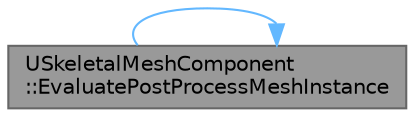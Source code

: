digraph "USkeletalMeshComponent::EvaluatePostProcessMeshInstance"
{
 // INTERACTIVE_SVG=YES
 // LATEX_PDF_SIZE
  bgcolor="transparent";
  edge [fontname=Helvetica,fontsize=10,labelfontname=Helvetica,labelfontsize=10];
  node [fontname=Helvetica,fontsize=10,shape=box,height=0.2,width=0.4];
  rankdir="RL";
  Node1 [id="Node000001",label="USkeletalMeshComponent\l::EvaluatePostProcessMeshInstance",height=0.2,width=0.4,color="gray40", fillcolor="grey60", style="filled", fontcolor="black",tooltip="Evaluates the post process instance from the skeletal mesh this component is using."];
  Node1 -> Node1 [id="edge1_Node000001_Node000001",dir="back",color="steelblue1",style="solid",tooltip=" "];
}
